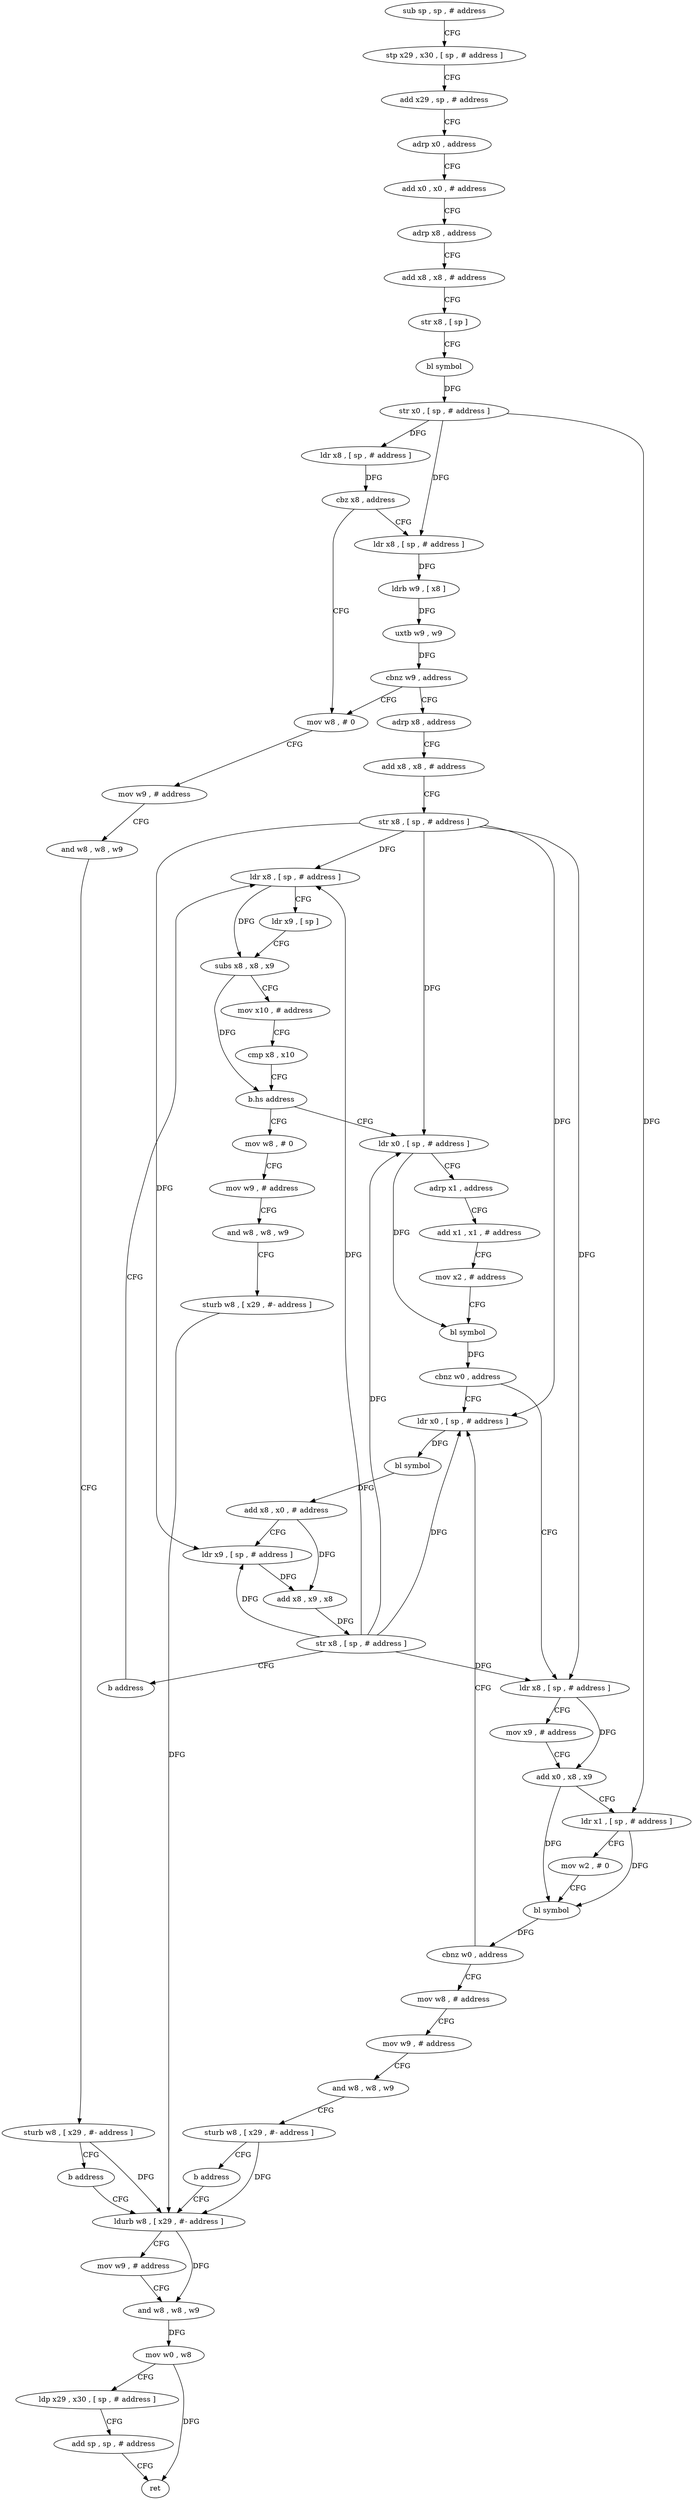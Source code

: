 digraph "func" {
"4228088" [label = "sub sp , sp , # address" ]
"4228092" [label = "stp x29 , x30 , [ sp , # address ]" ]
"4228096" [label = "add x29 , sp , # address" ]
"4228100" [label = "adrp x0 , address" ]
"4228104" [label = "add x0 , x0 , # address" ]
"4228108" [label = "adrp x8 , address" ]
"4228112" [label = "add x8 , x8 , # address" ]
"4228116" [label = "str x8 , [ sp ]" ]
"4228120" [label = "bl symbol" ]
"4228124" [label = "str x0 , [ sp , # address ]" ]
"4228128" [label = "ldr x8 , [ sp , # address ]" ]
"4228132" [label = "cbz x8 , address" ]
"4228152" [label = "mov w8 , # 0" ]
"4228136" [label = "ldr x8 , [ sp , # address ]" ]
"4228156" [label = "mov w9 , # address" ]
"4228160" [label = "and w8 , w8 , w9" ]
"4228164" [label = "sturb w8 , [ x29 , #- address ]" ]
"4228168" [label = "b address" ]
"4228324" [label = "ldurb w8 , [ x29 , #- address ]" ]
"4228140" [label = "ldrb w9 , [ x8 ]" ]
"4228144" [label = "uxtb w9 , w9" ]
"4228148" [label = "cbnz w9 , address" ]
"4228172" [label = "adrp x8 , address" ]
"4228328" [label = "mov w9 , # address" ]
"4228332" [label = "and w8 , w8 , w9" ]
"4228336" [label = "mov w0 , w8" ]
"4228340" [label = "ldp x29 , x30 , [ sp , # address ]" ]
"4228344" [label = "add sp , sp , # address" ]
"4228348" [label = "ret" ]
"4228176" [label = "add x8 , x8 , # address" ]
"4228180" [label = "str x8 , [ sp , # address ]" ]
"4228184" [label = "ldr x8 , [ sp , # address ]" ]
"4228308" [label = "mov w8 , # 0" ]
"4228312" [label = "mov w9 , # address" ]
"4228316" [label = "and w8 , w8 , w9" ]
"4228320" [label = "sturb w8 , [ x29 , #- address ]" ]
"4228208" [label = "ldr x0 , [ sp , # address ]" ]
"4228212" [label = "adrp x1 , address" ]
"4228216" [label = "add x1 , x1 , # address" ]
"4228220" [label = "mov x2 , # address" ]
"4228224" [label = "bl symbol" ]
"4228228" [label = "cbnz w0 , address" ]
"4228280" [label = "ldr x0 , [ sp , # address ]" ]
"4228232" [label = "ldr x8 , [ sp , # address ]" ]
"4228284" [label = "bl symbol" ]
"4228288" [label = "add x8 , x0 , # address" ]
"4228292" [label = "ldr x9 , [ sp , # address ]" ]
"4228296" [label = "add x8 , x9 , x8" ]
"4228300" [label = "str x8 , [ sp , # address ]" ]
"4228304" [label = "b address" ]
"4228236" [label = "mov x9 , # address" ]
"4228240" [label = "add x0 , x8 , x9" ]
"4228244" [label = "ldr x1 , [ sp , # address ]" ]
"4228248" [label = "mov w2 , # 0" ]
"4228252" [label = "bl symbol" ]
"4228256" [label = "cbnz w0 , address" ]
"4228260" [label = "mov w8 , # address" ]
"4228188" [label = "ldr x9 , [ sp ]" ]
"4228192" [label = "subs x8 , x8 , x9" ]
"4228196" [label = "mov x10 , # address" ]
"4228200" [label = "cmp x8 , x10" ]
"4228204" [label = "b.hs address" ]
"4228264" [label = "mov w9 , # address" ]
"4228268" [label = "and w8 , w8 , w9" ]
"4228272" [label = "sturb w8 , [ x29 , #- address ]" ]
"4228276" [label = "b address" ]
"4228088" -> "4228092" [ label = "CFG" ]
"4228092" -> "4228096" [ label = "CFG" ]
"4228096" -> "4228100" [ label = "CFG" ]
"4228100" -> "4228104" [ label = "CFG" ]
"4228104" -> "4228108" [ label = "CFG" ]
"4228108" -> "4228112" [ label = "CFG" ]
"4228112" -> "4228116" [ label = "CFG" ]
"4228116" -> "4228120" [ label = "CFG" ]
"4228120" -> "4228124" [ label = "DFG" ]
"4228124" -> "4228128" [ label = "DFG" ]
"4228124" -> "4228136" [ label = "DFG" ]
"4228124" -> "4228244" [ label = "DFG" ]
"4228128" -> "4228132" [ label = "DFG" ]
"4228132" -> "4228152" [ label = "CFG" ]
"4228132" -> "4228136" [ label = "CFG" ]
"4228152" -> "4228156" [ label = "CFG" ]
"4228136" -> "4228140" [ label = "DFG" ]
"4228156" -> "4228160" [ label = "CFG" ]
"4228160" -> "4228164" [ label = "CFG" ]
"4228164" -> "4228168" [ label = "CFG" ]
"4228164" -> "4228324" [ label = "DFG" ]
"4228168" -> "4228324" [ label = "CFG" ]
"4228324" -> "4228328" [ label = "CFG" ]
"4228324" -> "4228332" [ label = "DFG" ]
"4228140" -> "4228144" [ label = "DFG" ]
"4228144" -> "4228148" [ label = "DFG" ]
"4228148" -> "4228172" [ label = "CFG" ]
"4228148" -> "4228152" [ label = "CFG" ]
"4228172" -> "4228176" [ label = "CFG" ]
"4228328" -> "4228332" [ label = "CFG" ]
"4228332" -> "4228336" [ label = "DFG" ]
"4228336" -> "4228340" [ label = "CFG" ]
"4228336" -> "4228348" [ label = "DFG" ]
"4228340" -> "4228344" [ label = "CFG" ]
"4228344" -> "4228348" [ label = "CFG" ]
"4228176" -> "4228180" [ label = "CFG" ]
"4228180" -> "4228184" [ label = "DFG" ]
"4228180" -> "4228208" [ label = "DFG" ]
"4228180" -> "4228280" [ label = "DFG" ]
"4228180" -> "4228292" [ label = "DFG" ]
"4228180" -> "4228232" [ label = "DFG" ]
"4228184" -> "4228188" [ label = "CFG" ]
"4228184" -> "4228192" [ label = "DFG" ]
"4228308" -> "4228312" [ label = "CFG" ]
"4228312" -> "4228316" [ label = "CFG" ]
"4228316" -> "4228320" [ label = "CFG" ]
"4228320" -> "4228324" [ label = "DFG" ]
"4228208" -> "4228212" [ label = "CFG" ]
"4228208" -> "4228224" [ label = "DFG" ]
"4228212" -> "4228216" [ label = "CFG" ]
"4228216" -> "4228220" [ label = "CFG" ]
"4228220" -> "4228224" [ label = "CFG" ]
"4228224" -> "4228228" [ label = "DFG" ]
"4228228" -> "4228280" [ label = "CFG" ]
"4228228" -> "4228232" [ label = "CFG" ]
"4228280" -> "4228284" [ label = "DFG" ]
"4228232" -> "4228236" [ label = "CFG" ]
"4228232" -> "4228240" [ label = "DFG" ]
"4228284" -> "4228288" [ label = "DFG" ]
"4228288" -> "4228292" [ label = "CFG" ]
"4228288" -> "4228296" [ label = "DFG" ]
"4228292" -> "4228296" [ label = "DFG" ]
"4228296" -> "4228300" [ label = "DFG" ]
"4228300" -> "4228304" [ label = "CFG" ]
"4228300" -> "4228184" [ label = "DFG" ]
"4228300" -> "4228208" [ label = "DFG" ]
"4228300" -> "4228280" [ label = "DFG" ]
"4228300" -> "4228292" [ label = "DFG" ]
"4228300" -> "4228232" [ label = "DFG" ]
"4228304" -> "4228184" [ label = "CFG" ]
"4228236" -> "4228240" [ label = "CFG" ]
"4228240" -> "4228244" [ label = "CFG" ]
"4228240" -> "4228252" [ label = "DFG" ]
"4228244" -> "4228248" [ label = "CFG" ]
"4228244" -> "4228252" [ label = "DFG" ]
"4228248" -> "4228252" [ label = "CFG" ]
"4228252" -> "4228256" [ label = "DFG" ]
"4228256" -> "4228280" [ label = "CFG" ]
"4228256" -> "4228260" [ label = "CFG" ]
"4228260" -> "4228264" [ label = "CFG" ]
"4228188" -> "4228192" [ label = "CFG" ]
"4228192" -> "4228196" [ label = "CFG" ]
"4228192" -> "4228204" [ label = "DFG" ]
"4228196" -> "4228200" [ label = "CFG" ]
"4228200" -> "4228204" [ label = "CFG" ]
"4228204" -> "4228308" [ label = "CFG" ]
"4228204" -> "4228208" [ label = "CFG" ]
"4228264" -> "4228268" [ label = "CFG" ]
"4228268" -> "4228272" [ label = "CFG" ]
"4228272" -> "4228276" [ label = "CFG" ]
"4228272" -> "4228324" [ label = "DFG" ]
"4228276" -> "4228324" [ label = "CFG" ]
}
